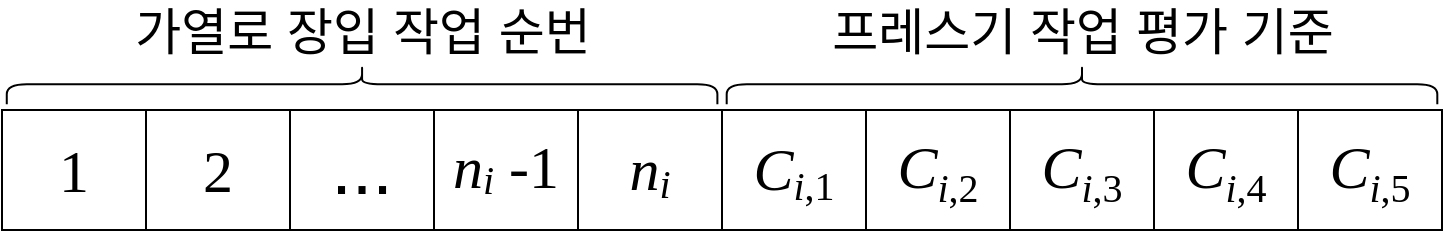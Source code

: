 <mxfile version="15.5.4" type="github">
  <diagram id="gFr691sdQ6GinaGu0FWh" name="Page-1">
    <mxGraphModel dx="915" dy="475" grid="1" gridSize="10" guides="1" tooltips="1" connect="1" arrows="1" fold="1" page="1" pageScale="1" pageWidth="827" pageHeight="1169" math="0" shadow="0">
      <root>
        <mxCell id="0" />
        <mxCell id="1" parent="0" />
        <mxCell id="rmFUcFzzjlkstGjP6RBZ-2" value="" style="shape=table;html=1;whiteSpace=wrap;startSize=0;container=1;collapsible=0;childLayout=tableLayout;rounded=1;sketch=0;fontSize=16;strokeWidth=1;" parent="1" vertex="1">
          <mxGeometry x="14" y="175" width="360" height="60" as="geometry" />
        </mxCell>
        <mxCell id="rmFUcFzzjlkstGjP6RBZ-3" value="" style="shape=partialRectangle;html=1;whiteSpace=wrap;collapsible=0;dropTarget=0;pointerEvents=0;fillColor=none;top=0;left=0;bottom=0;right=0;points=[[0,0.5],[1,0.5]];portConstraint=eastwest;" parent="rmFUcFzzjlkstGjP6RBZ-2" vertex="1">
          <mxGeometry width="360" height="60" as="geometry" />
        </mxCell>
        <mxCell id="rmFUcFzzjlkstGjP6RBZ-4" value="&lt;font style=&quot;font-size: 30px&quot; face=&quot;Times New Roman&quot;&gt;1&lt;/font&gt;" style="shape=partialRectangle;html=1;whiteSpace=wrap;connectable=0;fillColor=none;top=0;left=0;bottom=0;right=0;overflow=hidden;pointerEvents=1;" parent="rmFUcFzzjlkstGjP6RBZ-3" vertex="1">
          <mxGeometry width="72" height="60" as="geometry">
            <mxRectangle width="72" height="60" as="alternateBounds" />
          </mxGeometry>
        </mxCell>
        <mxCell id="rmFUcFzzjlkstGjP6RBZ-5" value="&lt;font size=&quot;1&quot; face=&quot;Times New Roman&quot;&gt;&lt;span style=&quot;font-weight: normal ; font-size: 30px&quot;&gt;2&lt;/span&gt;&lt;/font&gt;" style="shape=partialRectangle;html=1;whiteSpace=wrap;connectable=0;fillColor=none;top=0;left=0;bottom=0;right=0;overflow=hidden;pointerEvents=1;fontStyle=1" parent="rmFUcFzzjlkstGjP6RBZ-3" vertex="1">
          <mxGeometry x="72" width="72" height="60" as="geometry">
            <mxRectangle width="72" height="60" as="alternateBounds" />
          </mxGeometry>
        </mxCell>
        <mxCell id="rmFUcFzzjlkstGjP6RBZ-6" value="&lt;font style=&quot;font-size: 37px&quot;&gt;...&lt;/font&gt;" style="shape=partialRectangle;html=1;whiteSpace=wrap;connectable=0;fillColor=none;top=0;left=0;bottom=0;right=0;overflow=hidden;pointerEvents=1;" parent="rmFUcFzzjlkstGjP6RBZ-3" vertex="1">
          <mxGeometry x="144" width="72" height="60" as="geometry">
            <mxRectangle width="72" height="60" as="alternateBounds" />
          </mxGeometry>
        </mxCell>
        <mxCell id="rmFUcFzzjlkstGjP6RBZ-7" value="&lt;font face=&quot;Times New Roman&quot;&gt;&lt;span style=&quot;font-size: 30px ; font-style: italic&quot;&gt;n&lt;/span&gt;&lt;span style=&quot;font-style: italic&quot;&gt;&lt;sub&gt;&lt;font style=&quot;font-size: 20px&quot;&gt;i&lt;/font&gt;&lt;/sub&gt;&lt;/span&gt;&lt;sub style=&quot;font-size: 30px&quot;&gt;&amp;nbsp;&lt;/sub&gt;&lt;span style=&quot;font-size: 30px&quot;&gt;-1&lt;/span&gt;&lt;/font&gt;" style="shape=partialRectangle;html=1;whiteSpace=wrap;connectable=0;fillColor=none;top=0;left=0;bottom=0;right=0;overflow=hidden;pointerEvents=1;" parent="rmFUcFzzjlkstGjP6RBZ-3" vertex="1">
          <mxGeometry x="216" width="72" height="60" as="geometry">
            <mxRectangle width="72" height="60" as="alternateBounds" />
          </mxGeometry>
        </mxCell>
        <mxCell id="rmFUcFzzjlkstGjP6RBZ-8" value="&lt;font face=&quot;Times New Roman&quot;&gt;&lt;i style=&quot;font-size: 30px&quot;&gt;n&lt;/i&gt;&lt;sub&gt;&lt;font size=&quot;1&quot;&gt;&lt;i style=&quot;font-size: 20px&quot;&gt;i&lt;/i&gt;&lt;/font&gt;&lt;/sub&gt;&lt;/font&gt;" style="shape=partialRectangle;html=1;whiteSpace=wrap;connectable=0;fillColor=none;top=0;left=0;bottom=0;right=0;overflow=hidden;pointerEvents=1;" parent="rmFUcFzzjlkstGjP6RBZ-3" vertex="1">
          <mxGeometry x="288" width="72" height="60" as="geometry">
            <mxRectangle width="72" height="60" as="alternateBounds" />
          </mxGeometry>
        </mxCell>
        <mxCell id="rmFUcFzzjlkstGjP6RBZ-43" value="&lt;font&gt;&lt;font style=&quot;background-color: rgb(255 , 255 , 255) ; font-size: 25px&quot;&gt;가열로 장입 작업 순번&lt;/font&gt;&lt;br&gt;&lt;/font&gt;" style="text;html=1;align=center;verticalAlign=middle;resizable=0;points=[];autosize=1;strokeColor=none;fillColor=none;fontSize=15;" parent="1" vertex="1">
          <mxGeometry x="64" y="120" width="260" height="30" as="geometry" />
        </mxCell>
        <mxCell id="rmFUcFzzjlkstGjP6RBZ-44" value="&lt;font&gt;&lt;font style=&quot;background-color: rgb(255 , 255 , 255) ; font-size: 25px&quot;&gt;프레스기 작업 평가 기준&lt;/font&gt;&lt;br&gt;&lt;/font&gt;" style="text;html=1;align=center;verticalAlign=middle;resizable=0;points=[];autosize=1;strokeColor=none;fillColor=none;fontSize=15;" parent="1" vertex="1">
          <mxGeometry x="409" y="120" width="290" height="30" as="geometry" />
        </mxCell>
        <mxCell id="bVtT1iExyT5-dV63p8Pk-16" value="" style="shape=table;html=1;whiteSpace=wrap;startSize=0;container=1;collapsible=0;childLayout=tableLayout;rounded=1;sketch=0;fontSize=16;strokeWidth=1;" parent="1" vertex="1">
          <mxGeometry x="374" y="175" width="360" height="60" as="geometry" />
        </mxCell>
        <mxCell id="bVtT1iExyT5-dV63p8Pk-17" value="" style="shape=partialRectangle;html=1;whiteSpace=wrap;collapsible=0;dropTarget=0;pointerEvents=0;fillColor=none;top=0;left=0;bottom=0;right=0;points=[[0,0.5],[1,0.5]];portConstraint=eastwest;fontFamily=Times New Roman;" parent="bVtT1iExyT5-dV63p8Pk-16" vertex="1">
          <mxGeometry width="360" height="60" as="geometry" />
        </mxCell>
        <mxCell id="bVtT1iExyT5-dV63p8Pk-18" value="&lt;font face=&quot;Times New Roman&quot; style=&quot;font-size: 20px&quot;&gt;&lt;i&gt;&lt;font style=&quot;font-size: 30px&quot;&gt;C&lt;/font&gt;&lt;/i&gt;&lt;sub&gt;&lt;font style=&quot;font-size: 20px&quot;&gt;&lt;i&gt;i&lt;/i&gt;&lt;/font&gt;&lt;/sub&gt;&lt;sub&gt;&lt;font style=&quot;font-size: 20px&quot;&gt;,1&lt;/font&gt;&lt;/sub&gt;&lt;/font&gt;" style="shape=partialRectangle;html=1;whiteSpace=wrap;connectable=0;fillColor=none;top=0;left=0;bottom=0;right=0;overflow=hidden;pointerEvents=1;" parent="bVtT1iExyT5-dV63p8Pk-17" vertex="1">
          <mxGeometry width="72" height="60" as="geometry">
            <mxRectangle width="72" height="60" as="alternateBounds" />
          </mxGeometry>
        </mxCell>
        <mxCell id="bVtT1iExyT5-dV63p8Pk-19" value="&lt;font style=&quot;font-size: 30px&quot;&gt;&lt;i style=&quot;font-family: &amp;#34;times new roman&amp;#34; ; font-weight: 400&quot;&gt;C&lt;/i&gt;&lt;sub style=&quot;font-family: &amp;#34;times new roman&amp;#34; ; font-weight: 400 ; font-size: 20px&quot;&gt;&lt;font style=&quot;font-size: 20px&quot;&gt;&lt;i&gt;i&lt;/i&gt;,2&lt;/font&gt;&lt;/sub&gt;&lt;/font&gt;" style="shape=partialRectangle;html=1;whiteSpace=wrap;connectable=0;fillColor=none;top=0;left=0;bottom=0;right=0;overflow=hidden;pointerEvents=1;fontStyle=1" parent="bVtT1iExyT5-dV63p8Pk-17" vertex="1">
          <mxGeometry x="72" width="72" height="60" as="geometry">
            <mxRectangle width="72" height="60" as="alternateBounds" />
          </mxGeometry>
        </mxCell>
        <mxCell id="bVtT1iExyT5-dV63p8Pk-20" value="&lt;font style=&quot;font-size: 30px&quot;&gt;&lt;i style=&quot;font-family: &amp;#34;times new roman&amp;#34;&quot;&gt;C&lt;/i&gt;&lt;sub style=&quot;font-family: &amp;#34;times new roman&amp;#34; ; font-size: 20px&quot;&gt;&lt;font style=&quot;font-size: 20px&quot;&gt;&lt;i&gt;i&lt;/i&gt;,3&lt;/font&gt;&lt;/sub&gt;&lt;/font&gt;" style="shape=partialRectangle;html=1;whiteSpace=wrap;connectable=0;fillColor=none;top=0;left=0;bottom=0;right=0;overflow=hidden;pointerEvents=1;" parent="bVtT1iExyT5-dV63p8Pk-17" vertex="1">
          <mxGeometry x="144" width="72" height="60" as="geometry">
            <mxRectangle width="72" height="60" as="alternateBounds" />
          </mxGeometry>
        </mxCell>
        <mxCell id="bVtT1iExyT5-dV63p8Pk-21" value="&lt;font style=&quot;font-size: 30px&quot;&gt;&lt;i style=&quot;font-family: &amp;#34;times new roman&amp;#34;&quot;&gt;C&lt;/i&gt;&lt;sub style=&quot;font-family: &amp;#34;times new roman&amp;#34; ; font-size: 20px&quot;&gt;&lt;font style=&quot;font-size: 20px&quot;&gt;&lt;i&gt;i&lt;/i&gt;,4&lt;/font&gt;&lt;/sub&gt;&lt;/font&gt;" style="shape=partialRectangle;html=1;whiteSpace=wrap;connectable=0;fillColor=none;top=0;left=0;bottom=0;right=0;overflow=hidden;pointerEvents=1;" parent="bVtT1iExyT5-dV63p8Pk-17" vertex="1">
          <mxGeometry x="216" width="72" height="60" as="geometry">
            <mxRectangle width="72" height="60" as="alternateBounds" />
          </mxGeometry>
        </mxCell>
        <mxCell id="bVtT1iExyT5-dV63p8Pk-22" value="&lt;font style=&quot;font-size: 30px&quot;&gt;&lt;i style=&quot;font-family: &amp;#34;times new roman&amp;#34;&quot;&gt;C&lt;/i&gt;&lt;sub style=&quot;font-family: &amp;#34;times new roman&amp;#34; ; font-size: 20px&quot;&gt;&lt;font style=&quot;font-size: 20px&quot;&gt;&lt;i&gt;i&lt;/i&gt;,5&lt;/font&gt;&lt;/sub&gt;&lt;/font&gt;" style="shape=partialRectangle;html=1;whiteSpace=wrap;connectable=0;fillColor=none;top=0;left=0;bottom=0;right=0;overflow=hidden;pointerEvents=1;" parent="bVtT1iExyT5-dV63p8Pk-17" vertex="1">
          <mxGeometry x="288" width="72" height="60" as="geometry">
            <mxRectangle width="72" height="60" as="alternateBounds" />
          </mxGeometry>
        </mxCell>
        <mxCell id="b8mR-7doDClbnr-IIUCr-1" value="" style="shape=curlyBracket;whiteSpace=wrap;html=1;rounded=1;flipH=1;fontFamily=Times New Roman;fontSize=16;rotation=-90;strokeWidth=1;" vertex="1" parent="1">
          <mxGeometry x="184.04" y="-15.47" width="20" height="355.31" as="geometry" />
        </mxCell>
        <mxCell id="b8mR-7doDClbnr-IIUCr-2" value="" style="shape=curlyBracket;whiteSpace=wrap;html=1;rounded=1;flipH=1;fontFamily=Times New Roman;fontSize=16;rotation=-90;strokeWidth=1;" vertex="1" parent="1">
          <mxGeometry x="544" y="-15.47" width="20" height="355.31" as="geometry" />
        </mxCell>
      </root>
    </mxGraphModel>
  </diagram>
</mxfile>
